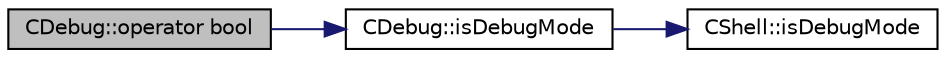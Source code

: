 digraph "CDebug::operator bool"
{
  edge [fontname="Helvetica",fontsize="10",labelfontname="Helvetica",labelfontsize="10"];
  node [fontname="Helvetica",fontsize="10",shape=record];
  rankdir="LR";
  Node1 [label="CDebug::operator bool",height=0.2,width=0.4,color="black", fillcolor="grey75", style="filled" fontcolor="black"];
  Node1 -> Node2 [color="midnightblue",fontsize="10",style="solid",fontname="Helvetica"];
  Node2 [label="CDebug::isDebugMode",height=0.2,width=0.4,color="black", fillcolor="white", style="filled",URL="$d4/d37/class_c_debug.html#ab90cf9f4b16af5e740ac6a503f612224"];
  Node2 -> Node3 [color="midnightblue",fontsize="10",style="solid",fontname="Helvetica"];
  Node3 [label="CShell::isDebugMode",height=0.2,width=0.4,color="black", fillcolor="white", style="filled",URL="$de/dba/class_c_shell.html#ae0f6cb34ee627c44b1690d16d76d628f"];
}
